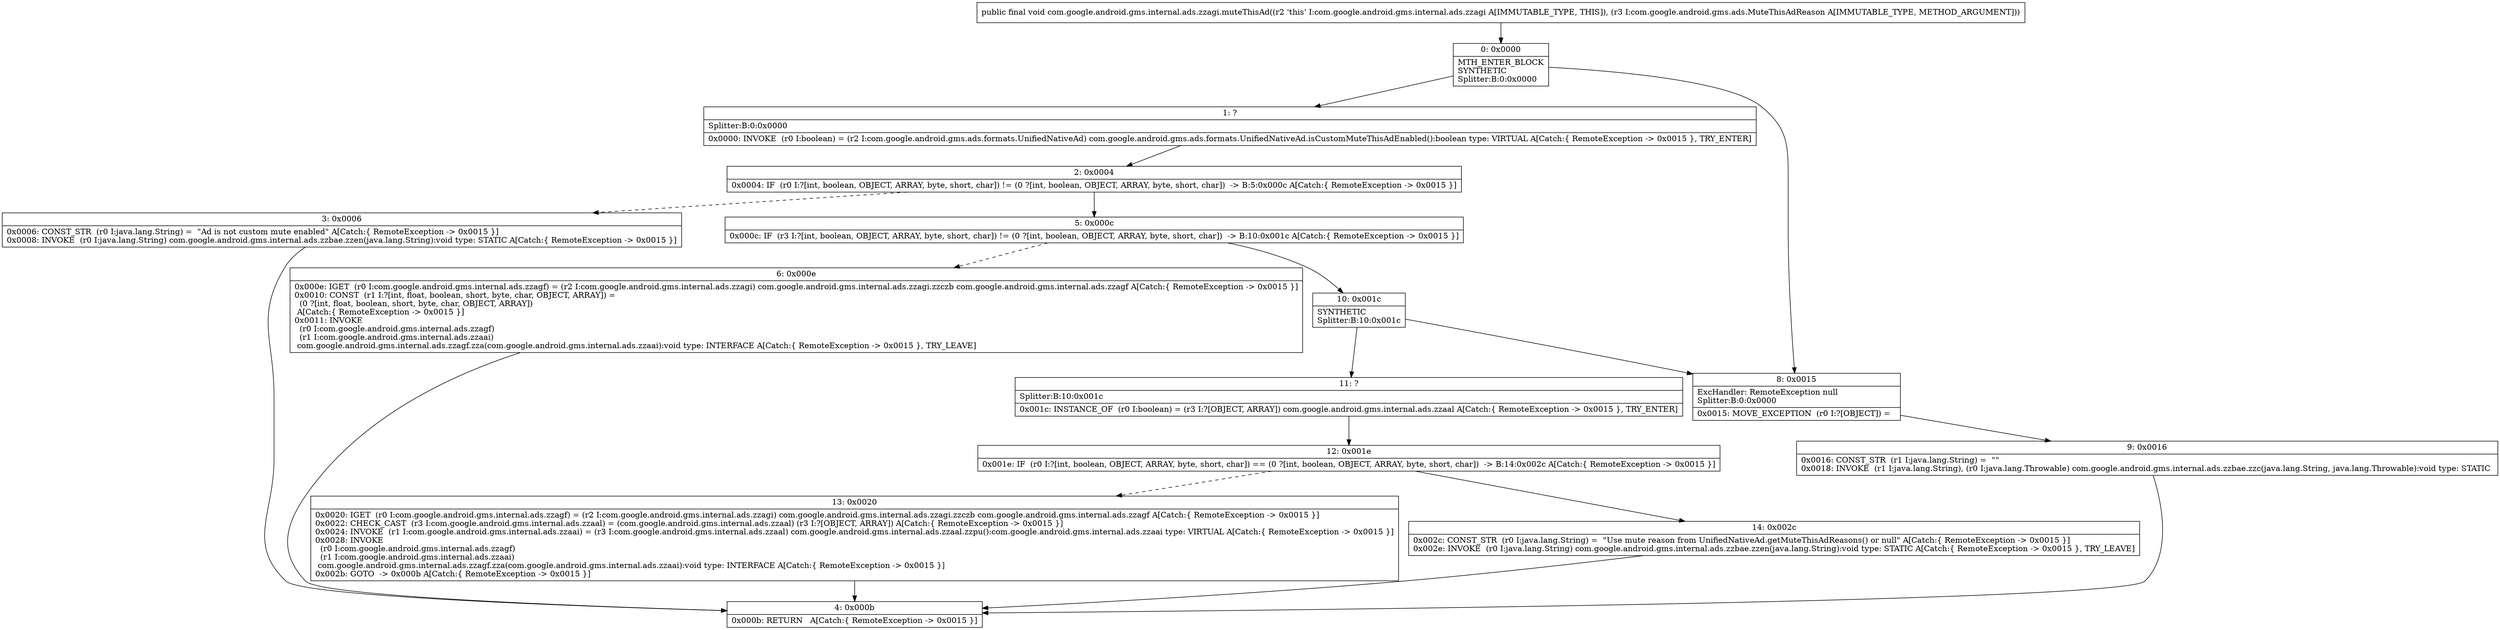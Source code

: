 digraph "CFG forcom.google.android.gms.internal.ads.zzagi.muteThisAd(Lcom\/google\/android\/gms\/ads\/MuteThisAdReason;)V" {
Node_0 [shape=record,label="{0\:\ 0x0000|MTH_ENTER_BLOCK\lSYNTHETIC\lSplitter:B:0:0x0000\l}"];
Node_1 [shape=record,label="{1\:\ ?|Splitter:B:0:0x0000\l|0x0000: INVOKE  (r0 I:boolean) = (r2 I:com.google.android.gms.ads.formats.UnifiedNativeAd) com.google.android.gms.ads.formats.UnifiedNativeAd.isCustomMuteThisAdEnabled():boolean type: VIRTUAL A[Catch:\{ RemoteException \-\> 0x0015 \}, TRY_ENTER]\l}"];
Node_2 [shape=record,label="{2\:\ 0x0004|0x0004: IF  (r0 I:?[int, boolean, OBJECT, ARRAY, byte, short, char]) != (0 ?[int, boolean, OBJECT, ARRAY, byte, short, char])  \-\> B:5:0x000c A[Catch:\{ RemoteException \-\> 0x0015 \}]\l}"];
Node_3 [shape=record,label="{3\:\ 0x0006|0x0006: CONST_STR  (r0 I:java.lang.String) =  \"Ad is not custom mute enabled\" A[Catch:\{ RemoteException \-\> 0x0015 \}]\l0x0008: INVOKE  (r0 I:java.lang.String) com.google.android.gms.internal.ads.zzbae.zzen(java.lang.String):void type: STATIC A[Catch:\{ RemoteException \-\> 0x0015 \}]\l}"];
Node_4 [shape=record,label="{4\:\ 0x000b|0x000b: RETURN   A[Catch:\{ RemoteException \-\> 0x0015 \}]\l}"];
Node_5 [shape=record,label="{5\:\ 0x000c|0x000c: IF  (r3 I:?[int, boolean, OBJECT, ARRAY, byte, short, char]) != (0 ?[int, boolean, OBJECT, ARRAY, byte, short, char])  \-\> B:10:0x001c A[Catch:\{ RemoteException \-\> 0x0015 \}]\l}"];
Node_6 [shape=record,label="{6\:\ 0x000e|0x000e: IGET  (r0 I:com.google.android.gms.internal.ads.zzagf) = (r2 I:com.google.android.gms.internal.ads.zzagi) com.google.android.gms.internal.ads.zzagi.zzczb com.google.android.gms.internal.ads.zzagf A[Catch:\{ RemoteException \-\> 0x0015 \}]\l0x0010: CONST  (r1 I:?[int, float, boolean, short, byte, char, OBJECT, ARRAY]) = \l  (0 ?[int, float, boolean, short, byte, char, OBJECT, ARRAY])\l A[Catch:\{ RemoteException \-\> 0x0015 \}]\l0x0011: INVOKE  \l  (r0 I:com.google.android.gms.internal.ads.zzagf)\l  (r1 I:com.google.android.gms.internal.ads.zzaai)\l com.google.android.gms.internal.ads.zzagf.zza(com.google.android.gms.internal.ads.zzaai):void type: INTERFACE A[Catch:\{ RemoteException \-\> 0x0015 \}, TRY_LEAVE]\l}"];
Node_8 [shape=record,label="{8\:\ 0x0015|ExcHandler: RemoteException null\lSplitter:B:0:0x0000\l|0x0015: MOVE_EXCEPTION  (r0 I:?[OBJECT]) =  \l}"];
Node_9 [shape=record,label="{9\:\ 0x0016|0x0016: CONST_STR  (r1 I:java.lang.String) =  \"\" \l0x0018: INVOKE  (r1 I:java.lang.String), (r0 I:java.lang.Throwable) com.google.android.gms.internal.ads.zzbae.zzc(java.lang.String, java.lang.Throwable):void type: STATIC \l}"];
Node_10 [shape=record,label="{10\:\ 0x001c|SYNTHETIC\lSplitter:B:10:0x001c\l}"];
Node_11 [shape=record,label="{11\:\ ?|Splitter:B:10:0x001c\l|0x001c: INSTANCE_OF  (r0 I:boolean) = (r3 I:?[OBJECT, ARRAY]) com.google.android.gms.internal.ads.zzaal A[Catch:\{ RemoteException \-\> 0x0015 \}, TRY_ENTER]\l}"];
Node_12 [shape=record,label="{12\:\ 0x001e|0x001e: IF  (r0 I:?[int, boolean, OBJECT, ARRAY, byte, short, char]) == (0 ?[int, boolean, OBJECT, ARRAY, byte, short, char])  \-\> B:14:0x002c A[Catch:\{ RemoteException \-\> 0x0015 \}]\l}"];
Node_13 [shape=record,label="{13\:\ 0x0020|0x0020: IGET  (r0 I:com.google.android.gms.internal.ads.zzagf) = (r2 I:com.google.android.gms.internal.ads.zzagi) com.google.android.gms.internal.ads.zzagi.zzczb com.google.android.gms.internal.ads.zzagf A[Catch:\{ RemoteException \-\> 0x0015 \}]\l0x0022: CHECK_CAST  (r3 I:com.google.android.gms.internal.ads.zzaal) = (com.google.android.gms.internal.ads.zzaal) (r3 I:?[OBJECT, ARRAY]) A[Catch:\{ RemoteException \-\> 0x0015 \}]\l0x0024: INVOKE  (r1 I:com.google.android.gms.internal.ads.zzaai) = (r3 I:com.google.android.gms.internal.ads.zzaal) com.google.android.gms.internal.ads.zzaal.zzpu():com.google.android.gms.internal.ads.zzaai type: VIRTUAL A[Catch:\{ RemoteException \-\> 0x0015 \}]\l0x0028: INVOKE  \l  (r0 I:com.google.android.gms.internal.ads.zzagf)\l  (r1 I:com.google.android.gms.internal.ads.zzaai)\l com.google.android.gms.internal.ads.zzagf.zza(com.google.android.gms.internal.ads.zzaai):void type: INTERFACE A[Catch:\{ RemoteException \-\> 0x0015 \}]\l0x002b: GOTO  \-\> 0x000b A[Catch:\{ RemoteException \-\> 0x0015 \}]\l}"];
Node_14 [shape=record,label="{14\:\ 0x002c|0x002c: CONST_STR  (r0 I:java.lang.String) =  \"Use mute reason from UnifiedNativeAd.getMuteThisAdReasons() or null\" A[Catch:\{ RemoteException \-\> 0x0015 \}]\l0x002e: INVOKE  (r0 I:java.lang.String) com.google.android.gms.internal.ads.zzbae.zzen(java.lang.String):void type: STATIC A[Catch:\{ RemoteException \-\> 0x0015 \}, TRY_LEAVE]\l}"];
MethodNode[shape=record,label="{public final void com.google.android.gms.internal.ads.zzagi.muteThisAd((r2 'this' I:com.google.android.gms.internal.ads.zzagi A[IMMUTABLE_TYPE, THIS]), (r3 I:com.google.android.gms.ads.MuteThisAdReason A[IMMUTABLE_TYPE, METHOD_ARGUMENT])) }"];
MethodNode -> Node_0;
Node_0 -> Node_1;
Node_0 -> Node_8;
Node_1 -> Node_2;
Node_2 -> Node_3[style=dashed];
Node_2 -> Node_5;
Node_3 -> Node_4;
Node_5 -> Node_6[style=dashed];
Node_5 -> Node_10;
Node_6 -> Node_4;
Node_8 -> Node_9;
Node_9 -> Node_4;
Node_10 -> Node_11;
Node_10 -> Node_8;
Node_11 -> Node_12;
Node_12 -> Node_13[style=dashed];
Node_12 -> Node_14;
Node_13 -> Node_4;
Node_14 -> Node_4;
}

